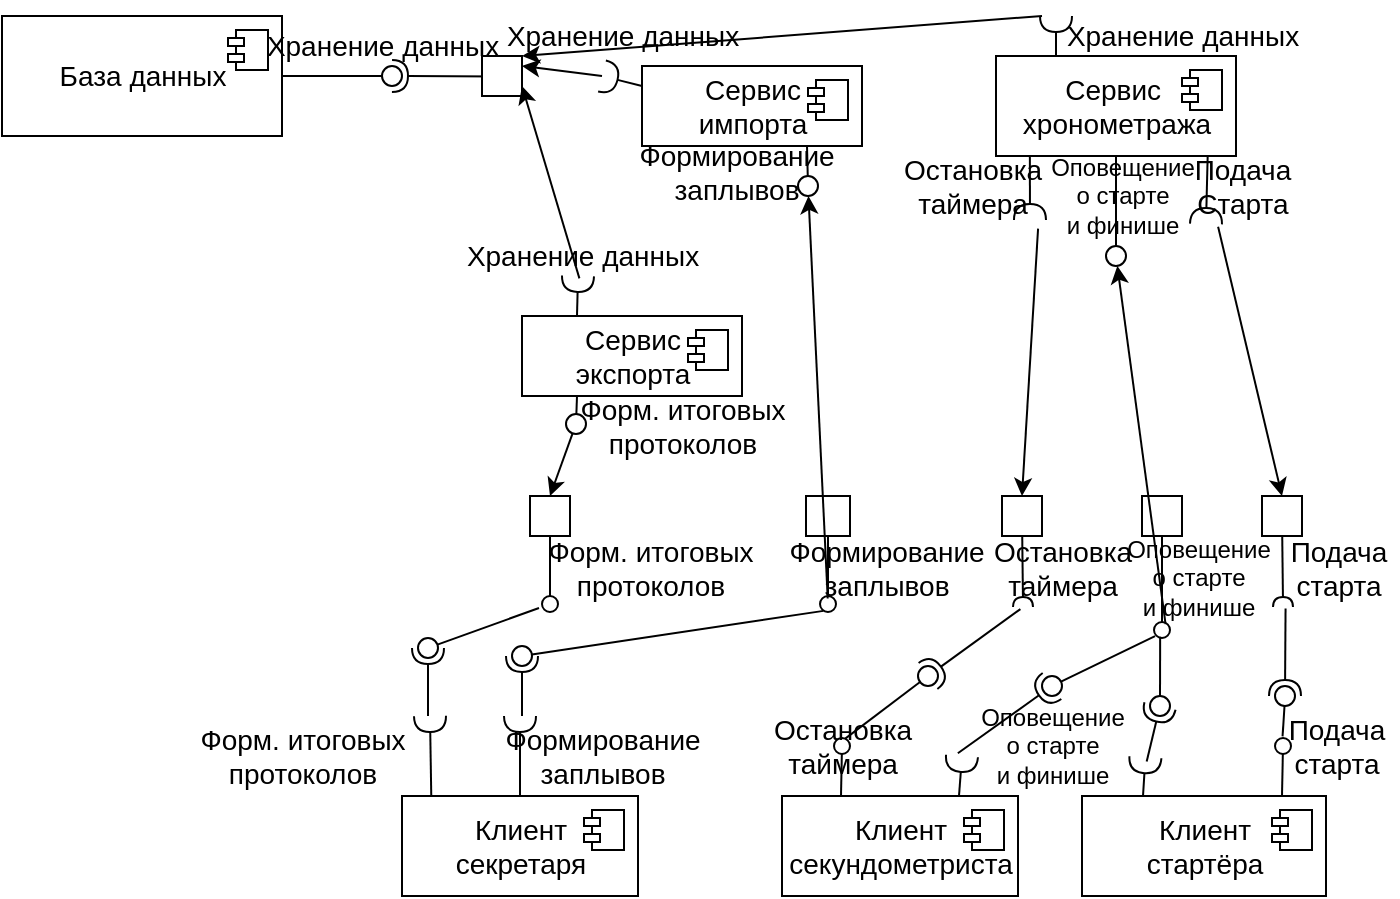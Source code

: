 <mxfile version="18.1.1" type="github"><diagram id="UMPIMYIV0JD5DZZYAHko" name="Page-1"><mxGraphModel dx="716" dy="399" grid="1" gridSize="10" guides="1" tooltips="1" connect="1" arrows="1" fold="1" page="1" pageScale="1" pageWidth="827" pageHeight="1169" math="0" shadow="0"><root><mxCell id="0"/><mxCell id="1" parent="0"/><mxCell id="yUHNaqROe7PP4I8SNirV-111" value="&lt;font style=&quot;font-size: 12px;&quot;&gt;Оповещение&lt;br style=&quot;font-size: 12px;&quot;&gt;о старте &lt;br style=&quot;font-size: 12px;&quot;&gt;и финише&lt;/font&gt;" style="text;html=1;align=center;verticalAlign=middle;resizable=0;points=[];autosize=1;strokeColor=none;fillColor=none;fontSize=12;" vertex="1" parent="1"><mxGeometry x="655" y="85" width="90" height="50" as="geometry"/></mxCell><mxCell id="yUHNaqROe7PP4I8SNirV-120" value="&lt;font style=&quot;font-size: 12px;&quot;&gt;Оповещение&lt;br style=&quot;font-size: 12px;&quot;&gt;о старте &lt;br style=&quot;font-size: 12px;&quot;&gt;и финише&lt;/font&gt;" style="text;html=1;align=center;verticalAlign=middle;resizable=0;points=[];autosize=1;strokeColor=none;fillColor=none;fontSize=12;" vertex="1" parent="1"><mxGeometry x="693" y="276" width="90" height="50" as="geometry"/></mxCell><mxCell id="yUHNaqROe7PP4I8SNirV-101" value="&lt;font style=&quot;font-size: 14px;&quot;&gt;Формирование&lt;br style=&quot;font-size: 14px;&quot;&gt;заплывов&lt;/font&gt;" style="text;html=1;align=center;verticalAlign=middle;resizable=0;points=[];autosize=1;strokeColor=none;fillColor=none;fontSize=14;" vertex="1" parent="1"><mxGeometry x="527" y="276" width="110" height="40" as="geometry"/></mxCell><mxCell id="yUHNaqROe7PP4I8SNirV-96" value="Формирование&lt;br style=&quot;font-size: 14px;&quot;&gt;заплывов" style="text;html=1;align=center;verticalAlign=middle;resizable=0;points=[];autosize=1;strokeColor=none;fillColor=none;fontSize=14;" vertex="1" parent="1"><mxGeometry x="452" y="78" width="110" height="40" as="geometry"/></mxCell><mxCell id="yUHNaqROe7PP4I8SNirV-4" value="" style="rounded=0;orthogonalLoop=1;jettySize=auto;html=1;endArrow=none;endFill=0;sketch=0;sourcePerimeterSpacing=0;targetPerimeterSpacing=0;exitX=1;exitY=0.5;exitDx=0;exitDy=0;fontSize=14;" edge="1" target="yUHNaqROe7PP4I8SNirV-6" parent="1" source="yUHNaqROe7PP4I8SNirV-7"><mxGeometry relative="1" as="geometry"><mxPoint x="310" y="40" as="sourcePoint"/></mxGeometry></mxCell><mxCell id="yUHNaqROe7PP4I8SNirV-5" value="" style="rounded=0;orthogonalLoop=1;jettySize=auto;html=1;endArrow=halfCircle;endFill=0;entryX=0.5;entryY=0.5;endSize=6;strokeWidth=1;sketch=0;exitX=-0.005;exitY=0.151;exitDx=0;exitDy=0;exitPerimeter=0;fontSize=14;" edge="1" target="yUHNaqROe7PP4I8SNirV-6" parent="1"><mxGeometry relative="1" as="geometry"><mxPoint x="388.4" y="50.2" as="sourcePoint"/></mxGeometry></mxCell><mxCell id="yUHNaqROe7PP4I8SNirV-6" value="" style="ellipse;whiteSpace=wrap;html=1;align=center;aspect=fixed;resizable=0;points=[];outlineConnect=0;sketch=0;fontSize=14;" vertex="1" parent="1"><mxGeometry x="330" y="45" width="10" height="10" as="geometry"/></mxCell><mxCell id="yUHNaqROe7PP4I8SNirV-7" value="&lt;font style=&quot;font-size: 14px;&quot;&gt;База данных&lt;/font&gt;" style="html=1;dropTarget=0;fontSize=14;" vertex="1" parent="1"><mxGeometry x="140" y="20" width="140" height="60" as="geometry"/></mxCell><mxCell id="yUHNaqROe7PP4I8SNirV-8" value="" style="shape=module;jettyWidth=8;jettyHeight=4;fontSize=14;" vertex="1" parent="yUHNaqROe7PP4I8SNirV-7"><mxGeometry x="1" width="20" height="20" relative="1" as="geometry"><mxPoint x="-27" y="7" as="offset"/></mxGeometry></mxCell><mxCell id="yUHNaqROe7PP4I8SNirV-10" value="&lt;font style=&quot;font-size: 14px;&quot;&gt;Хранение данных&lt;/font&gt;" style="text;html=1;align=center;verticalAlign=middle;resizable=0;points=[];autosize=1;strokeColor=none;fillColor=none;fontSize=14;" vertex="1" parent="1"><mxGeometry x="265" y="25" width="130" height="20" as="geometry"/></mxCell><mxCell id="yUHNaqROe7PP4I8SNirV-65" value="" style="whiteSpace=wrap;html=1;aspect=fixed;fontSize=14;" vertex="1" parent="1"><mxGeometry x="380" y="40" width="20" height="20" as="geometry"/></mxCell><mxCell id="yUHNaqROe7PP4I8SNirV-66" value="&lt;font style=&quot;font-size: 14px;&quot;&gt;Сервис &lt;br style=&quot;font-size: 14px;&quot;&gt;экспорта&lt;/font&gt;" style="html=1;dropTarget=0;fontSize=14;" vertex="1" parent="1"><mxGeometry x="400" y="170" width="110" height="40" as="geometry"/></mxCell><mxCell id="yUHNaqROe7PP4I8SNirV-67" value="" style="shape=module;jettyWidth=8;jettyHeight=4;fontSize=14;" vertex="1" parent="yUHNaqROe7PP4I8SNirV-66"><mxGeometry x="1" width="20" height="20" relative="1" as="geometry"><mxPoint x="-27" y="7" as="offset"/></mxGeometry></mxCell><mxCell id="yUHNaqROe7PP4I8SNirV-77" value="" style="rounded=0;orthogonalLoop=1;jettySize=auto;html=1;endArrow=halfCircle;endFill=0;endSize=6;strokeWidth=1;sketch=0;exitX=0.25;exitY=0;exitDx=0;exitDy=0;fontSize=14;" edge="1" parent="1" source="yUHNaqROe7PP4I8SNirV-66"><mxGeometry relative="1" as="geometry"><mxPoint x="365" y="155" as="sourcePoint"/><mxPoint x="428" y="150" as="targetPoint"/></mxGeometry></mxCell><mxCell id="yUHNaqROe7PP4I8SNirV-79" value="" style="rounded=0;orthogonalLoop=1;jettySize=auto;html=1;endArrow=none;endFill=0;sketch=0;sourcePerimeterSpacing=0;targetPerimeterSpacing=0;exitX=0.25;exitY=1;exitDx=0;exitDy=0;fontSize=14;" edge="1" parent="1" target="yUHNaqROe7PP4I8SNirV-80" source="yUHNaqROe7PP4I8SNirV-66"><mxGeometry relative="1" as="geometry"><mxPoint x="325" y="155" as="sourcePoint"/></mxGeometry></mxCell><mxCell id="yUHNaqROe7PP4I8SNirV-80" value="" style="ellipse;whiteSpace=wrap;html=1;align=center;aspect=fixed;resizable=0;points=[];outlineConnect=0;sketch=0;fontSize=14;" vertex="1" parent="1"><mxGeometry x="422" y="219" width="10" height="10" as="geometry"/></mxCell><mxCell id="yUHNaqROe7PP4I8SNirV-81" value="&lt;font style=&quot;font-size: 14px;&quot;&gt;Хранение данных&lt;/font&gt;" style="text;html=1;align=center;verticalAlign=middle;resizable=0;points=[];autosize=1;strokeColor=none;fillColor=none;fontSize=14;" vertex="1" parent="1"><mxGeometry x="365" y="130" width="130" height="20" as="geometry"/></mxCell><mxCell id="yUHNaqROe7PP4I8SNirV-82" value="" style="endArrow=classic;html=1;rounded=0;exitX=0.49;exitY=1.06;exitDx=0;exitDy=0;exitPerimeter=0;entryX=1;entryY=0.75;entryDx=0;entryDy=0;fontSize=14;" edge="1" parent="1" source="yUHNaqROe7PP4I8SNirV-81" target="yUHNaqROe7PP4I8SNirV-65"><mxGeometry width="50" height="50" relative="1" as="geometry"><mxPoint x="430" y="110" as="sourcePoint"/><mxPoint x="480" y="60" as="targetPoint"/></mxGeometry></mxCell><mxCell id="yUHNaqROe7PP4I8SNirV-83" value="&lt;font style=&quot;font-size: 14px;&quot;&gt;Сервис &lt;br style=&quot;font-size: 14px;&quot;&gt;импорта&lt;/font&gt;" style="html=1;dropTarget=0;fontSize=14;" vertex="1" parent="1"><mxGeometry x="460" y="45" width="110" height="40" as="geometry"/></mxCell><mxCell id="yUHNaqROe7PP4I8SNirV-84" value="" style="shape=module;jettyWidth=8;jettyHeight=4;fontSize=14;" vertex="1" parent="yUHNaqROe7PP4I8SNirV-83"><mxGeometry x="1" width="20" height="20" relative="1" as="geometry"><mxPoint x="-27" y="7" as="offset"/></mxGeometry></mxCell><mxCell id="yUHNaqROe7PP4I8SNirV-85" value="" style="rounded=0;orthogonalLoop=1;jettySize=auto;html=1;endArrow=halfCircle;endFill=0;endSize=6;strokeWidth=1;sketch=0;exitX=0;exitY=0.25;exitDx=0;exitDy=0;fontSize=14;" edge="1" parent="1" source="yUHNaqROe7PP4I8SNirV-83"><mxGeometry relative="1" as="geometry"><mxPoint x="395" y="45" as="sourcePoint"/><mxPoint x="440" y="50" as="targetPoint"/></mxGeometry></mxCell><mxCell id="yUHNaqROe7PP4I8SNirV-86" value="" style="rounded=0;orthogonalLoop=1;jettySize=auto;html=1;endArrow=none;endFill=0;sketch=0;sourcePerimeterSpacing=0;targetPerimeterSpacing=0;exitX=0.75;exitY=1;exitDx=0;exitDy=0;fontSize=14;" edge="1" parent="1" source="yUHNaqROe7PP4I8SNirV-83" target="yUHNaqROe7PP4I8SNirV-87"><mxGeometry relative="1" as="geometry"><mxPoint x="355" y="45" as="sourcePoint"/></mxGeometry></mxCell><mxCell id="yUHNaqROe7PP4I8SNirV-87" value="" style="ellipse;whiteSpace=wrap;html=1;align=center;aspect=fixed;resizable=0;points=[];outlineConnect=0;sketch=0;fontSize=14;" vertex="1" parent="1"><mxGeometry x="538" y="100" width="10" height="10" as="geometry"/></mxCell><mxCell id="yUHNaqROe7PP4I8SNirV-88" value="&lt;font style=&quot;font-size: 14px;&quot;&gt;Форм. итоговых&lt;br style=&quot;font-size: 14px;&quot;&gt;протоколов&lt;/font&gt;" style="text;html=1;align=center;verticalAlign=middle;resizable=0;points=[];autosize=1;strokeColor=none;fillColor=none;fontSize=14;" vertex="1" parent="1"><mxGeometry x="420" y="205" width="120" height="40" as="geometry"/></mxCell><mxCell id="yUHNaqROe7PP4I8SNirV-89" value="" style="html=1;rounded=0;fontSize=14;" vertex="1" parent="1"><mxGeometry x="404" y="260" width="20" height="20" as="geometry"/></mxCell><mxCell id="yUHNaqROe7PP4I8SNirV-90" value="" style="endArrow=none;html=1;rounded=0;align=center;verticalAlign=top;endFill=0;labelBackgroundColor=none;endSize=2;fontSize=14;" edge="1" source="yUHNaqROe7PP4I8SNirV-89" target="yUHNaqROe7PP4I8SNirV-91" parent="1"><mxGeometry relative="1" as="geometry"/></mxCell><mxCell id="yUHNaqROe7PP4I8SNirV-91" value="" style="ellipse;html=1;fontSize=14;align=center;fillColor=none;points=[];aspect=fixed;resizable=0;verticalAlign=bottom;labelPosition=center;verticalLabelPosition=top;flipH=1;" vertex="1" parent="1"><mxGeometry x="410" y="310" width="8" height="8" as="geometry"/></mxCell><mxCell id="yUHNaqROe7PP4I8SNirV-92" value="" style="endArrow=classic;html=1;rounded=0;entryX=0.5;entryY=0;entryDx=0;entryDy=0;fontSize=14;" edge="1" parent="1" source="yUHNaqROe7PP4I8SNirV-80" target="yUHNaqROe7PP4I8SNirV-89"><mxGeometry width="50" height="50" relative="1" as="geometry"><mxPoint x="420" y="230" as="sourcePoint"/><mxPoint x="410" y="65" as="targetPoint"/></mxGeometry></mxCell><mxCell id="yUHNaqROe7PP4I8SNirV-93" value="&lt;font style=&quot;font-size: 14px;&quot;&gt;Форм. итоговых&lt;br style=&quot;font-size: 14px;&quot;&gt;протоколов&lt;/font&gt;" style="text;html=1;align=center;verticalAlign=middle;resizable=0;points=[];autosize=1;strokeColor=none;fillColor=none;fontSize=14;" vertex="1" parent="1"><mxGeometry x="404" y="276" width="120" height="40" as="geometry"/></mxCell><mxCell id="yUHNaqROe7PP4I8SNirV-94" value="" style="endArrow=classic;html=1;rounded=0;entryX=1;entryY=0.25;entryDx=0;entryDy=0;fontSize=14;" edge="1" parent="1" target="yUHNaqROe7PP4I8SNirV-65"><mxGeometry width="50" height="50" relative="1" as="geometry"><mxPoint x="440" y="50" as="sourcePoint"/><mxPoint x="410" y="65" as="targetPoint"/></mxGeometry></mxCell><mxCell id="yUHNaqROe7PP4I8SNirV-95" value="Хранение данных" style="text;html=1;align=center;verticalAlign=middle;resizable=0;points=[];autosize=1;strokeColor=none;fillColor=none;fontSize=14;" vertex="1" parent="1"><mxGeometry x="385" y="20" width="130" height="20" as="geometry"/></mxCell><mxCell id="yUHNaqROe7PP4I8SNirV-97" value="" style="html=1;rounded=0;fontSize=14;" vertex="1" parent="1"><mxGeometry x="542" y="260" width="22" height="20" as="geometry"/></mxCell><mxCell id="yUHNaqROe7PP4I8SNirV-98" value="" style="endArrow=none;html=1;rounded=0;align=center;verticalAlign=top;endFill=0;labelBackgroundColor=none;endSize=2;fontSize=14;" edge="1" source="yUHNaqROe7PP4I8SNirV-97" target="yUHNaqROe7PP4I8SNirV-99" parent="1"><mxGeometry relative="1" as="geometry"/></mxCell><mxCell id="yUHNaqROe7PP4I8SNirV-99" value="" style="ellipse;html=1;fontSize=14;align=center;fillColor=none;points=[];aspect=fixed;resizable=0;verticalAlign=bottom;labelPosition=center;verticalLabelPosition=top;flipH=1;" vertex="1" parent="1"><mxGeometry x="549" y="310" width="8" height="8" as="geometry"/></mxCell><mxCell id="yUHNaqROe7PP4I8SNirV-100" value="" style="endArrow=classic;html=1;rounded=0;fontSize=14;exitX=0.518;exitY=0.155;exitDx=0;exitDy=0;exitPerimeter=0;" edge="1" parent="1" source="yUHNaqROe7PP4I8SNirV-99" target="yUHNaqROe7PP4I8SNirV-87"><mxGeometry width="50" height="50" relative="1" as="geometry"><mxPoint x="550" y="110" as="sourcePoint"/><mxPoint x="550" y="130" as="targetPoint"/></mxGeometry></mxCell><mxCell id="yUHNaqROe7PP4I8SNirV-102" value="&lt;font style=&quot;font-size: 14px;&quot;&gt;Сервис&amp;nbsp;&lt;br style=&quot;font-size: 14px;&quot;&gt;хронометража&lt;/font&gt;" style="html=1;dropTarget=0;align=center;fontSize=14;" vertex="1" parent="1"><mxGeometry x="637" y="40" width="120" height="50" as="geometry"/></mxCell><mxCell id="yUHNaqROe7PP4I8SNirV-103" value="" style="shape=module;jettyWidth=8;jettyHeight=4;fontSize=14;" vertex="1" parent="yUHNaqROe7PP4I8SNirV-102"><mxGeometry x="1" width="20" height="20" relative="1" as="geometry"><mxPoint x="-27" y="7" as="offset"/></mxGeometry></mxCell><mxCell id="yUHNaqROe7PP4I8SNirV-104" value="" style="rounded=0;orthogonalLoop=1;jettySize=auto;html=1;endArrow=halfCircle;endFill=0;endSize=6;strokeWidth=1;sketch=0;exitX=0.141;exitY=0.998;exitDx=0;exitDy=0;exitPerimeter=0;fontSize=14;" edge="1" parent="1" source="yUHNaqROe7PP4I8SNirV-102"><mxGeometry relative="1" as="geometry"><mxPoint x="427" y="-45" as="sourcePoint"/><mxPoint x="654" y="122" as="targetPoint"/></mxGeometry></mxCell><mxCell id="yUHNaqROe7PP4I8SNirV-105" value="" style="rounded=0;orthogonalLoop=1;jettySize=auto;html=1;endArrow=halfCircle;endFill=0;endSize=6;strokeWidth=1;sketch=0;exitX=0.882;exitY=0.998;exitDx=0;exitDy=0;exitPerimeter=0;fontSize=14;" edge="1" parent="1" source="yUHNaqROe7PP4I8SNirV-102"><mxGeometry relative="1" as="geometry"><mxPoint x="663.92" y="99.9" as="sourcePoint"/><mxPoint x="742" y="124" as="targetPoint"/></mxGeometry></mxCell><mxCell id="yUHNaqROe7PP4I8SNirV-106" value="Подача&lt;br style=&quot;font-size: 14px;&quot;&gt;Старта" style="text;html=1;align=center;verticalAlign=middle;resizable=0;points=[];autosize=1;strokeColor=none;fillColor=none;fontSize=14;" vertex="1" parent="1"><mxGeometry x="730" y="85" width="60" height="40" as="geometry"/></mxCell><mxCell id="yUHNaqROe7PP4I8SNirV-107" value="Остановка&lt;br style=&quot;font-size: 14px;&quot;&gt;таймера" style="text;html=1;align=center;verticalAlign=middle;resizable=0;points=[];autosize=1;strokeColor=none;fillColor=none;fontSize=14;" vertex="1" parent="1"><mxGeometry x="585" y="85" width="80" height="40" as="geometry"/></mxCell><mxCell id="yUHNaqROe7PP4I8SNirV-108" value="" style="rounded=0;orthogonalLoop=1;jettySize=auto;html=1;endArrow=none;endFill=0;sketch=0;sourcePerimeterSpacing=0;targetPerimeterSpacing=0;exitX=0.5;exitY=1;exitDx=0;exitDy=0;fontSize=14;" edge="1" parent="1" target="yUHNaqROe7PP4I8SNirV-109" source="yUHNaqROe7PP4I8SNirV-102"><mxGeometry relative="1" as="geometry"><mxPoint x="684.5" y="105" as="sourcePoint"/></mxGeometry></mxCell><mxCell id="yUHNaqROe7PP4I8SNirV-109" value="" style="ellipse;whiteSpace=wrap;html=1;align=center;aspect=fixed;resizable=0;points=[];outlineConnect=0;sketch=0;fontSize=14;" vertex="1" parent="1"><mxGeometry x="692" y="135" width="10" height="10" as="geometry"/></mxCell><mxCell id="yUHNaqROe7PP4I8SNirV-112" value="" style="html=1;rounded=0;fontSize=14;" vertex="1" parent="1"><mxGeometry x="640" y="260" width="20" height="20" as="geometry"/></mxCell><mxCell id="yUHNaqROe7PP4I8SNirV-113" value="" style="endArrow=none;html=1;rounded=0;align=center;verticalAlign=top;endFill=0;labelBackgroundColor=none;endSize=2;fontSize=14;" edge="1" source="yUHNaqROe7PP4I8SNirV-112" target="yUHNaqROe7PP4I8SNirV-114" parent="1"><mxGeometry relative="1" as="geometry"/></mxCell><mxCell id="yUHNaqROe7PP4I8SNirV-114" value="" style="shape=requiredInterface;html=1;fontSize=14;align=center;fillColor=none;points=[];aspect=fixed;resizable=0;verticalAlign=bottom;labelPosition=center;verticalLabelPosition=top;flipH=1;rotation=90;" vertex="1" parent="1"><mxGeometry x="648" y="308" width="5" height="10" as="geometry"/></mxCell><mxCell id="yUHNaqROe7PP4I8SNirV-115" value="Остановка&lt;br style=&quot;font-size: 14px;&quot;&gt;таймера" style="text;html=1;align=center;verticalAlign=middle;resizable=0;points=[];autosize=1;strokeColor=none;fillColor=none;fontSize=14;" vertex="1" parent="1"><mxGeometry x="630" y="276" width="80" height="40" as="geometry"/></mxCell><mxCell id="yUHNaqROe7PP4I8SNirV-117" value="" style="html=1;rounded=0;fontSize=14;" vertex="1" parent="1"><mxGeometry x="710" y="260" width="20" height="20" as="geometry"/></mxCell><mxCell id="yUHNaqROe7PP4I8SNirV-118" value="" style="endArrow=none;html=1;rounded=0;align=center;verticalAlign=top;endFill=0;labelBackgroundColor=none;endSize=2;fontSize=14;" edge="1" source="yUHNaqROe7PP4I8SNirV-117" target="yUHNaqROe7PP4I8SNirV-119" parent="1"><mxGeometry relative="1" as="geometry"/></mxCell><mxCell id="yUHNaqROe7PP4I8SNirV-119" value="" style="ellipse;html=1;fontSize=14;align=center;fillColor=none;points=[];aspect=fixed;resizable=0;verticalAlign=bottom;labelPosition=center;verticalLabelPosition=top;flipH=1;" vertex="1" parent="1"><mxGeometry x="716" y="323" width="8" height="8" as="geometry"/></mxCell><mxCell id="yUHNaqROe7PP4I8SNirV-121" value="" style="html=1;rounded=0;fontSize=14;" vertex="1" parent="1"><mxGeometry x="770" y="260" width="20" height="20" as="geometry"/></mxCell><mxCell id="yUHNaqROe7PP4I8SNirV-122" value="" style="endArrow=none;html=1;rounded=0;align=center;verticalAlign=top;endFill=0;labelBackgroundColor=none;endSize=2;fontSize=14;" edge="1" parent="1" source="yUHNaqROe7PP4I8SNirV-121" target="yUHNaqROe7PP4I8SNirV-123"><mxGeometry relative="1" as="geometry"/></mxCell><mxCell id="yUHNaqROe7PP4I8SNirV-123" value="" style="shape=requiredInterface;html=1;fontSize=14;align=center;fillColor=none;points=[];aspect=fixed;resizable=0;verticalAlign=bottom;labelPosition=center;verticalLabelPosition=top;flipH=1;rotation=90;" vertex="1" parent="1"><mxGeometry x="778" y="308" width="5" height="10" as="geometry"/></mxCell><mxCell id="yUHNaqROe7PP4I8SNirV-124" value="Подача&lt;br style=&quot;font-size: 14px;&quot;&gt;старта" style="text;html=1;align=center;verticalAlign=middle;resizable=0;points=[];autosize=1;strokeColor=none;fillColor=none;fontSize=14;" vertex="1" parent="1"><mxGeometry x="778" y="276" width="60" height="40" as="geometry"/></mxCell><mxCell id="yUHNaqROe7PP4I8SNirV-125" value="" style="rounded=0;orthogonalLoop=1;jettySize=auto;html=1;endArrow=halfCircle;endFill=0;endSize=6;strokeWidth=1;sketch=0;exitX=0.25;exitY=0;exitDx=0;exitDy=0;fontSize=14;" edge="1" parent="1" source="yUHNaqROe7PP4I8SNirV-102"><mxGeometry relative="1" as="geometry"><mxPoint x="470" y="65" as="sourcePoint"/><mxPoint x="667" y="20" as="targetPoint"/></mxGeometry></mxCell><mxCell id="yUHNaqROe7PP4I8SNirV-126" value="Хранение данных" style="text;html=1;align=center;verticalAlign=middle;resizable=0;points=[];autosize=1;strokeColor=none;fillColor=none;fontSize=14;" vertex="1" parent="1"><mxGeometry x="665" y="20" width="130" height="20" as="geometry"/></mxCell><mxCell id="yUHNaqROe7PP4I8SNirV-127" value="" style="endArrow=classic;html=1;rounded=0;entryX=1;entryY=0;entryDx=0;entryDy=0;fontSize=14;" edge="1" parent="1" target="yUHNaqROe7PP4I8SNirV-65"><mxGeometry width="50" height="50" relative="1" as="geometry"><mxPoint x="660" y="20" as="sourcePoint"/><mxPoint x="410" y="55" as="targetPoint"/></mxGeometry></mxCell><mxCell id="yUHNaqROe7PP4I8SNirV-128" value="" style="endArrow=classic;html=1;rounded=0;entryX=0.5;entryY=0;entryDx=0;entryDy=0;exitX=0.913;exitY=1.033;exitDx=0;exitDy=0;exitPerimeter=0;fontSize=14;" edge="1" parent="1" source="yUHNaqROe7PP4I8SNirV-107" target="yUHNaqROe7PP4I8SNirV-112"><mxGeometry width="50" height="50" relative="1" as="geometry"><mxPoint x="670" y="30" as="sourcePoint"/><mxPoint x="410" y="50" as="targetPoint"/></mxGeometry></mxCell><mxCell id="yUHNaqROe7PP4I8SNirV-129" value="" style="endArrow=classic;html=1;rounded=0;fontSize=14;exitX=0.276;exitY=0.129;exitDx=0;exitDy=0;exitPerimeter=0;" edge="1" parent="1" source="yUHNaqROe7PP4I8SNirV-119" target="yUHNaqROe7PP4I8SNirV-109"><mxGeometry width="50" height="50" relative="1" as="geometry"><mxPoint x="663.91" y="130.99" as="sourcePoint"/><mxPoint x="700" y="190" as="targetPoint"/></mxGeometry></mxCell><mxCell id="yUHNaqROe7PP4I8SNirV-130" value="" style="endArrow=classic;html=1;rounded=0;entryX=0.5;entryY=0;entryDx=0;entryDy=0;exitX=1.034;exitY=0.808;exitDx=0;exitDy=0;exitPerimeter=0;fontSize=14;" edge="1" parent="1" source="yUHNaqROe7PP4I8SNirV-111" target="yUHNaqROe7PP4I8SNirV-121"><mxGeometry width="50" height="50" relative="1" as="geometry"><mxPoint x="707.932" y="154.912" as="sourcePoint"/><mxPoint x="730" y="270" as="targetPoint"/></mxGeometry></mxCell><mxCell id="yUHNaqROe7PP4I8SNirV-131" value="&lt;font style=&quot;font-size: 14px;&quot;&gt;Клиент&lt;br style=&quot;font-size: 14px;&quot;&gt;стартёра&lt;/font&gt;" style="html=1;dropTarget=0;fontSize=14;" vertex="1" parent="1"><mxGeometry x="680" y="410" width="122" height="50" as="geometry"/></mxCell><mxCell id="yUHNaqROe7PP4I8SNirV-132" value="" style="shape=module;jettyWidth=8;jettyHeight=4;fontSize=14;" vertex="1" parent="yUHNaqROe7PP4I8SNirV-131"><mxGeometry x="1" width="20" height="20" relative="1" as="geometry"><mxPoint x="-27" y="7" as="offset"/></mxGeometry></mxCell><mxCell id="yUHNaqROe7PP4I8SNirV-133" value="&lt;font style=&quot;font-size: 14px;&quot;&gt;Клиент&lt;br style=&quot;font-size: 14px;&quot;&gt;секундометриста&lt;/font&gt;" style="html=1;dropTarget=0;fontSize=14;" vertex="1" parent="1"><mxGeometry x="530" y="410" width="118" height="50" as="geometry"/></mxCell><mxCell id="yUHNaqROe7PP4I8SNirV-134" value="" style="shape=module;jettyWidth=8;jettyHeight=4;fontSize=14;" vertex="1" parent="yUHNaqROe7PP4I8SNirV-133"><mxGeometry x="1" width="20" height="20" relative="1" as="geometry"><mxPoint x="-27" y="7" as="offset"/></mxGeometry></mxCell><mxCell id="yUHNaqROe7PP4I8SNirV-136" value="" style="rounded=0;orthogonalLoop=1;jettySize=auto;html=1;endArrow=halfCircle;endFill=0;endSize=6;strokeWidth=1;sketch=0;exitX=0.75;exitY=0;exitDx=0;exitDy=0;fontSize=14;" edge="1" parent="1" source="yUHNaqROe7PP4I8SNirV-133"><mxGeometry relative="1" as="geometry"><mxPoint x="437.5" y="180" as="sourcePoint"/><mxPoint x="620" y="390" as="targetPoint"/></mxGeometry></mxCell><mxCell id="yUHNaqROe7PP4I8SNirV-137" value="&lt;font style=&quot;font-size: 12px;&quot;&gt;Оповещение&lt;br style=&quot;font-size: 12px;&quot;&gt;о старте &lt;br style=&quot;font-size: 12px;&quot;&gt;и финише&lt;/font&gt;" style="text;html=1;align=center;verticalAlign=middle;resizable=0;points=[];autosize=1;strokeColor=none;fillColor=none;fontSize=12;" vertex="1" parent="1"><mxGeometry x="620" y="360" width="90" height="50" as="geometry"/></mxCell><mxCell id="yUHNaqROe7PP4I8SNirV-138" value="" style="rounded=0;orthogonalLoop=1;jettySize=auto;html=1;endArrow=halfCircle;endFill=0;endSize=6;strokeWidth=1;sketch=0;exitX=0.25;exitY=0;exitDx=0;exitDy=0;fontSize=14;entryX=1.019;entryY=0.612;entryDx=0;entryDy=0;entryPerimeter=0;" edge="1" parent="1" source="yUHNaqROe7PP4I8SNirV-131" target="yUHNaqROe7PP4I8SNirV-137"><mxGeometry relative="1" as="geometry"><mxPoint x="628.5" y="420" as="sourcePoint"/><mxPoint x="720" y="390" as="targetPoint"/></mxGeometry></mxCell><mxCell id="yUHNaqROe7PP4I8SNirV-140" value="" style="rounded=0;orthogonalLoop=1;jettySize=auto;html=1;endArrow=none;endFill=0;sketch=0;sourcePerimeterSpacing=0;targetPerimeterSpacing=0;fontSize=12;exitX=0.935;exitY=0.885;exitDx=0;exitDy=0;exitPerimeter=0;" edge="1" target="yUHNaqROe7PP4I8SNirV-142" parent="1" source="yUHNaqROe7PP4I8SNirV-119"><mxGeometry relative="1" as="geometry"><mxPoint x="444" y="375" as="sourcePoint"/></mxGeometry></mxCell><mxCell id="yUHNaqROe7PP4I8SNirV-141" value="" style="rounded=0;orthogonalLoop=1;jettySize=auto;html=1;endArrow=halfCircle;endFill=0;entryX=0.5;entryY=0.5;endSize=6;strokeWidth=1;sketch=0;fontSize=12;exitX=-0.023;exitY=0.573;exitDx=0;exitDy=0;exitPerimeter=0;" edge="1" target="yUHNaqROe7PP4I8SNirV-142" parent="1" source="yUHNaqROe7PP4I8SNirV-137"><mxGeometry relative="1" as="geometry"><mxPoint x="610" y="390" as="sourcePoint"/></mxGeometry></mxCell><mxCell id="yUHNaqROe7PP4I8SNirV-142" value="" style="ellipse;whiteSpace=wrap;html=1;align=center;aspect=fixed;resizable=0;points=[];outlineConnect=0;sketch=0;fontSize=12;" vertex="1" parent="1"><mxGeometry x="660" y="350" width="10" height="10" as="geometry"/></mxCell><mxCell id="yUHNaqROe7PP4I8SNirV-143" value="" style="rounded=0;orthogonalLoop=1;jettySize=auto;html=1;endArrow=none;endFill=0;sketch=0;sourcePerimeterSpacing=0;targetPerimeterSpacing=0;fontSize=12;exitX=0.615;exitY=0.925;exitDx=0;exitDy=0;exitPerimeter=0;" edge="1" target="yUHNaqROe7PP4I8SNirV-145" parent="1" source="yUHNaqROe7PP4I8SNirV-119"><mxGeometry relative="1" as="geometry"><mxPoint x="762" y="365" as="sourcePoint"/></mxGeometry></mxCell><mxCell id="yUHNaqROe7PP4I8SNirV-144" value="" style="rounded=0;orthogonalLoop=1;jettySize=auto;html=1;endArrow=halfCircle;endFill=0;entryX=0.5;entryY=0.5;endSize=6;strokeWidth=1;sketch=0;fontSize=12;exitX=1.026;exitY=0.656;exitDx=0;exitDy=0;exitPerimeter=0;" edge="1" target="yUHNaqROe7PP4I8SNirV-145" parent="1" source="yUHNaqROe7PP4I8SNirV-137"><mxGeometry relative="1" as="geometry"><mxPoint x="802" y="365" as="sourcePoint"/></mxGeometry></mxCell><mxCell id="yUHNaqROe7PP4I8SNirV-145" value="" style="ellipse;whiteSpace=wrap;html=1;align=center;aspect=fixed;resizable=0;points=[];outlineConnect=0;sketch=0;fontSize=12;" vertex="1" parent="1"><mxGeometry x="714" y="360" width="10" height="10" as="geometry"/></mxCell><mxCell id="yUHNaqROe7PP4I8SNirV-146" value="" style="endArrow=none;html=1;rounded=0;align=center;verticalAlign=top;endFill=0;labelBackgroundColor=none;endSize=2;fontSize=14;exitX=0.25;exitY=0;exitDx=0;exitDy=0;" edge="1" parent="1" target="yUHNaqROe7PP4I8SNirV-147" source="yUHNaqROe7PP4I8SNirV-133"><mxGeometry relative="1" as="geometry"><mxPoint x="424" y="290" as="sourcePoint"/></mxGeometry></mxCell><mxCell id="yUHNaqROe7PP4I8SNirV-147" value="" style="ellipse;html=1;fontSize=14;align=center;fillColor=none;points=[];aspect=fixed;resizable=0;verticalAlign=bottom;labelPosition=center;verticalLabelPosition=top;flipH=1;" vertex="1" parent="1"><mxGeometry x="556" y="381" width="8" height="8" as="geometry"/></mxCell><mxCell id="yUHNaqROe7PP4I8SNirV-148" value="" style="rounded=0;orthogonalLoop=1;jettySize=auto;html=1;endArrow=none;endFill=0;sketch=0;sourcePerimeterSpacing=0;targetPerimeterSpacing=0;fontSize=12;exitX=0.298;exitY=0.042;exitDx=0;exitDy=0;exitPerimeter=0;" edge="1" target="yUHNaqROe7PP4I8SNirV-150" parent="1" source="yUHNaqROe7PP4I8SNirV-147"><mxGeometry relative="1" as="geometry"><mxPoint x="580" y="345" as="sourcePoint"/></mxGeometry></mxCell><mxCell id="yUHNaqROe7PP4I8SNirV-149" value="" style="rounded=0;orthogonalLoop=1;jettySize=auto;html=1;endArrow=halfCircle;endFill=0;entryX=0.5;entryY=0.5;endSize=6;strokeWidth=1;sketch=0;fontSize=12;exitX=0.24;exitY=1.014;exitDx=0;exitDy=0;exitPerimeter=0;" edge="1" target="yUHNaqROe7PP4I8SNirV-150" parent="1" source="yUHNaqROe7PP4I8SNirV-115"><mxGeometry relative="1" as="geometry"><mxPoint x="620" y="345" as="sourcePoint"/></mxGeometry></mxCell><mxCell id="yUHNaqROe7PP4I8SNirV-150" value="" style="ellipse;whiteSpace=wrap;html=1;align=center;aspect=fixed;resizable=0;points=[];outlineConnect=0;sketch=0;fontSize=12;" vertex="1" parent="1"><mxGeometry x="598" y="345" width="10" height="10" as="geometry"/></mxCell><mxCell id="yUHNaqROe7PP4I8SNirV-151" value="Остановка&lt;br style=&quot;font-size: 14px;&quot;&gt;таймера" style="text;html=1;align=center;verticalAlign=middle;resizable=0;points=[];autosize=1;strokeColor=none;fillColor=none;fontSize=14;" vertex="1" parent="1"><mxGeometry x="520" y="365" width="80" height="40" as="geometry"/></mxCell><mxCell id="yUHNaqROe7PP4I8SNirV-152" value="" style="endArrow=none;html=1;rounded=0;align=center;verticalAlign=top;endFill=0;labelBackgroundColor=none;endSize=2;fontSize=14;exitX=0.25;exitY=0;exitDx=0;exitDy=0;" edge="1" parent="1" target="yUHNaqROe7PP4I8SNirV-153"><mxGeometry relative="1" as="geometry"><mxPoint x="780" y="410" as="sourcePoint"/></mxGeometry></mxCell><mxCell id="yUHNaqROe7PP4I8SNirV-153" value="" style="ellipse;html=1;fontSize=14;align=center;fillColor=none;points=[];aspect=fixed;resizable=0;verticalAlign=bottom;labelPosition=center;verticalLabelPosition=top;flipH=1;" vertex="1" parent="1"><mxGeometry x="776.5" y="381" width="8" height="8" as="geometry"/></mxCell><mxCell id="yUHNaqROe7PP4I8SNirV-154" value="Подача&lt;br style=&quot;font-size: 14px;&quot;&gt;старта" style="text;html=1;align=center;verticalAlign=middle;resizable=0;points=[];autosize=1;strokeColor=none;fillColor=none;fontSize=14;" vertex="1" parent="1"><mxGeometry x="776.5" y="365" width="60" height="40" as="geometry"/></mxCell><mxCell id="yUHNaqROe7PP4I8SNirV-155" value="" style="rounded=0;orthogonalLoop=1;jettySize=auto;html=1;endArrow=none;endFill=0;sketch=0;sourcePerimeterSpacing=0;targetPerimeterSpacing=0;fontSize=12;exitX=0.527;exitY=-0.101;exitDx=0;exitDy=0;exitPerimeter=0;" edge="1" target="yUHNaqROe7PP4I8SNirV-157" parent="1" source="yUHNaqROe7PP4I8SNirV-153"><mxGeometry relative="1" as="geometry"><mxPoint x="802" y="345" as="sourcePoint"/></mxGeometry></mxCell><mxCell id="yUHNaqROe7PP4I8SNirV-156" value="" style="rounded=0;orthogonalLoop=1;jettySize=auto;html=1;endArrow=halfCircle;endFill=0;entryX=0.5;entryY=0.5;endSize=6;strokeWidth=1;sketch=0;fontSize=12;exitX=0.063;exitY=1.005;exitDx=0;exitDy=0;exitPerimeter=0;" edge="1" target="yUHNaqROe7PP4I8SNirV-157" parent="1" source="yUHNaqROe7PP4I8SNirV-124"><mxGeometry relative="1" as="geometry"><mxPoint x="842" y="345" as="sourcePoint"/></mxGeometry></mxCell><mxCell id="yUHNaqROe7PP4I8SNirV-157" value="" style="ellipse;whiteSpace=wrap;html=1;align=center;aspect=fixed;resizable=0;points=[];outlineConnect=0;sketch=0;fontSize=12;" vertex="1" parent="1"><mxGeometry x="776.5" y="355" width="10" height="10" as="geometry"/></mxCell><mxCell id="yUHNaqROe7PP4I8SNirV-158" value="&lt;font style=&quot;font-size: 14px;&quot;&gt;Клиент&lt;br style=&quot;font-size: 14px;&quot;&gt;секретаря&lt;/font&gt;" style="html=1;dropTarget=0;fontSize=14;" vertex="1" parent="1"><mxGeometry x="340" y="410" width="118" height="50" as="geometry"/></mxCell><mxCell id="yUHNaqROe7PP4I8SNirV-159" value="" style="shape=module;jettyWidth=8;jettyHeight=4;fontSize=14;" vertex="1" parent="yUHNaqROe7PP4I8SNirV-158"><mxGeometry x="1" width="20" height="20" relative="1" as="geometry"><mxPoint x="-27" y="7" as="offset"/></mxGeometry></mxCell><mxCell id="yUHNaqROe7PP4I8SNirV-160" value="&lt;font style=&quot;font-size: 14px;&quot;&gt;Форм. итоговых&lt;br style=&quot;font-size: 14px;&quot;&gt;протоколов&lt;/font&gt;" style="text;html=1;align=center;verticalAlign=middle;resizable=0;points=[];autosize=1;strokeColor=none;fillColor=none;fontSize=14;" vertex="1" parent="1"><mxGeometry x="230" y="370" width="120" height="40" as="geometry"/></mxCell><mxCell id="yUHNaqROe7PP4I8SNirV-161" value="&lt;font style=&quot;font-size: 14px;&quot;&gt;Формирование&lt;br style=&quot;font-size: 14px;&quot;&gt;заплывов&lt;/font&gt;" style="text;html=1;align=center;verticalAlign=middle;resizable=0;points=[];autosize=1;strokeColor=none;fillColor=none;fontSize=14;" vertex="1" parent="1"><mxGeometry x="385" y="370" width="110" height="40" as="geometry"/></mxCell><mxCell id="yUHNaqROe7PP4I8SNirV-162" value="" style="rounded=0;orthogonalLoop=1;jettySize=auto;html=1;endArrow=halfCircle;endFill=0;endSize=6;strokeWidth=1;sketch=0;fontSize=14;exitX=0.124;exitY=-0.004;exitDx=0;exitDy=0;exitPerimeter=0;" edge="1" parent="1" source="yUHNaqROe7PP4I8SNirV-158"><mxGeometry relative="1" as="geometry"><mxPoint x="370" y="410" as="sourcePoint"/><mxPoint x="354" y="370" as="targetPoint"/></mxGeometry></mxCell><mxCell id="yUHNaqROe7PP4I8SNirV-163" value="" style="rounded=0;orthogonalLoop=1;jettySize=auto;html=1;endArrow=none;endFill=0;sketch=0;sourcePerimeterSpacing=0;targetPerimeterSpacing=0;fontSize=12;" edge="1" target="yUHNaqROe7PP4I8SNirV-165" parent="1" source="yUHNaqROe7PP4I8SNirV-93"><mxGeometry relative="1" as="geometry"><mxPoint x="220" y="313" as="sourcePoint"/></mxGeometry></mxCell><mxCell id="yUHNaqROe7PP4I8SNirV-164" value="" style="rounded=0;orthogonalLoop=1;jettySize=auto;html=1;endArrow=halfCircle;endFill=0;entryX=0.5;entryY=0.5;endSize=6;strokeWidth=1;sketch=0;fontSize=12;" edge="1" target="yUHNaqROe7PP4I8SNirV-165" parent="1"><mxGeometry relative="1" as="geometry"><mxPoint x="353" y="370" as="sourcePoint"/></mxGeometry></mxCell><mxCell id="yUHNaqROe7PP4I8SNirV-165" value="" style="ellipse;whiteSpace=wrap;html=1;align=center;aspect=fixed;resizable=0;points=[];outlineConnect=0;sketch=0;fontSize=12;" vertex="1" parent="1"><mxGeometry x="348" y="331" width="10" height="10" as="geometry"/></mxCell><mxCell id="yUHNaqROe7PP4I8SNirV-167" value="" style="rounded=0;orthogonalLoop=1;jettySize=auto;html=1;endArrow=halfCircle;endFill=0;endSize=6;strokeWidth=1;sketch=0;fontSize=14;exitX=0.5;exitY=0;exitDx=0;exitDy=0;" edge="1" parent="1" source="yUHNaqROe7PP4I8SNirV-158"><mxGeometry relative="1" as="geometry"><mxPoint x="364.632" y="419.8" as="sourcePoint"/><mxPoint x="399" y="370" as="targetPoint"/></mxGeometry></mxCell><mxCell id="yUHNaqROe7PP4I8SNirV-170" value="" style="rounded=0;orthogonalLoop=1;jettySize=auto;html=1;endArrow=none;endFill=0;sketch=0;sourcePerimeterSpacing=0;targetPerimeterSpacing=0;fontSize=12;exitX=0.216;exitY=1.036;exitDx=0;exitDy=0;exitPerimeter=0;" edge="1" target="yUHNaqROe7PP4I8SNirV-172" parent="1" source="yUHNaqROe7PP4I8SNirV-101"><mxGeometry relative="1" as="geometry"><mxPoint x="220" y="303" as="sourcePoint"/></mxGeometry></mxCell><mxCell id="yUHNaqROe7PP4I8SNirV-171" value="" style="rounded=0;orthogonalLoop=1;jettySize=auto;html=1;endArrow=halfCircle;endFill=0;entryX=0.5;entryY=0.5;endSize=6;strokeWidth=1;sketch=0;fontSize=12;" edge="1" target="yUHNaqROe7PP4I8SNirV-172" parent="1"><mxGeometry relative="1" as="geometry"><mxPoint x="400" y="370" as="sourcePoint"/></mxGeometry></mxCell><mxCell id="yUHNaqROe7PP4I8SNirV-172" value="" style="ellipse;whiteSpace=wrap;html=1;align=center;aspect=fixed;resizable=0;points=[];outlineConnect=0;sketch=0;fontSize=12;" vertex="1" parent="1"><mxGeometry x="395" y="335" width="10" height="10" as="geometry"/></mxCell></root></mxGraphModel></diagram></mxfile>